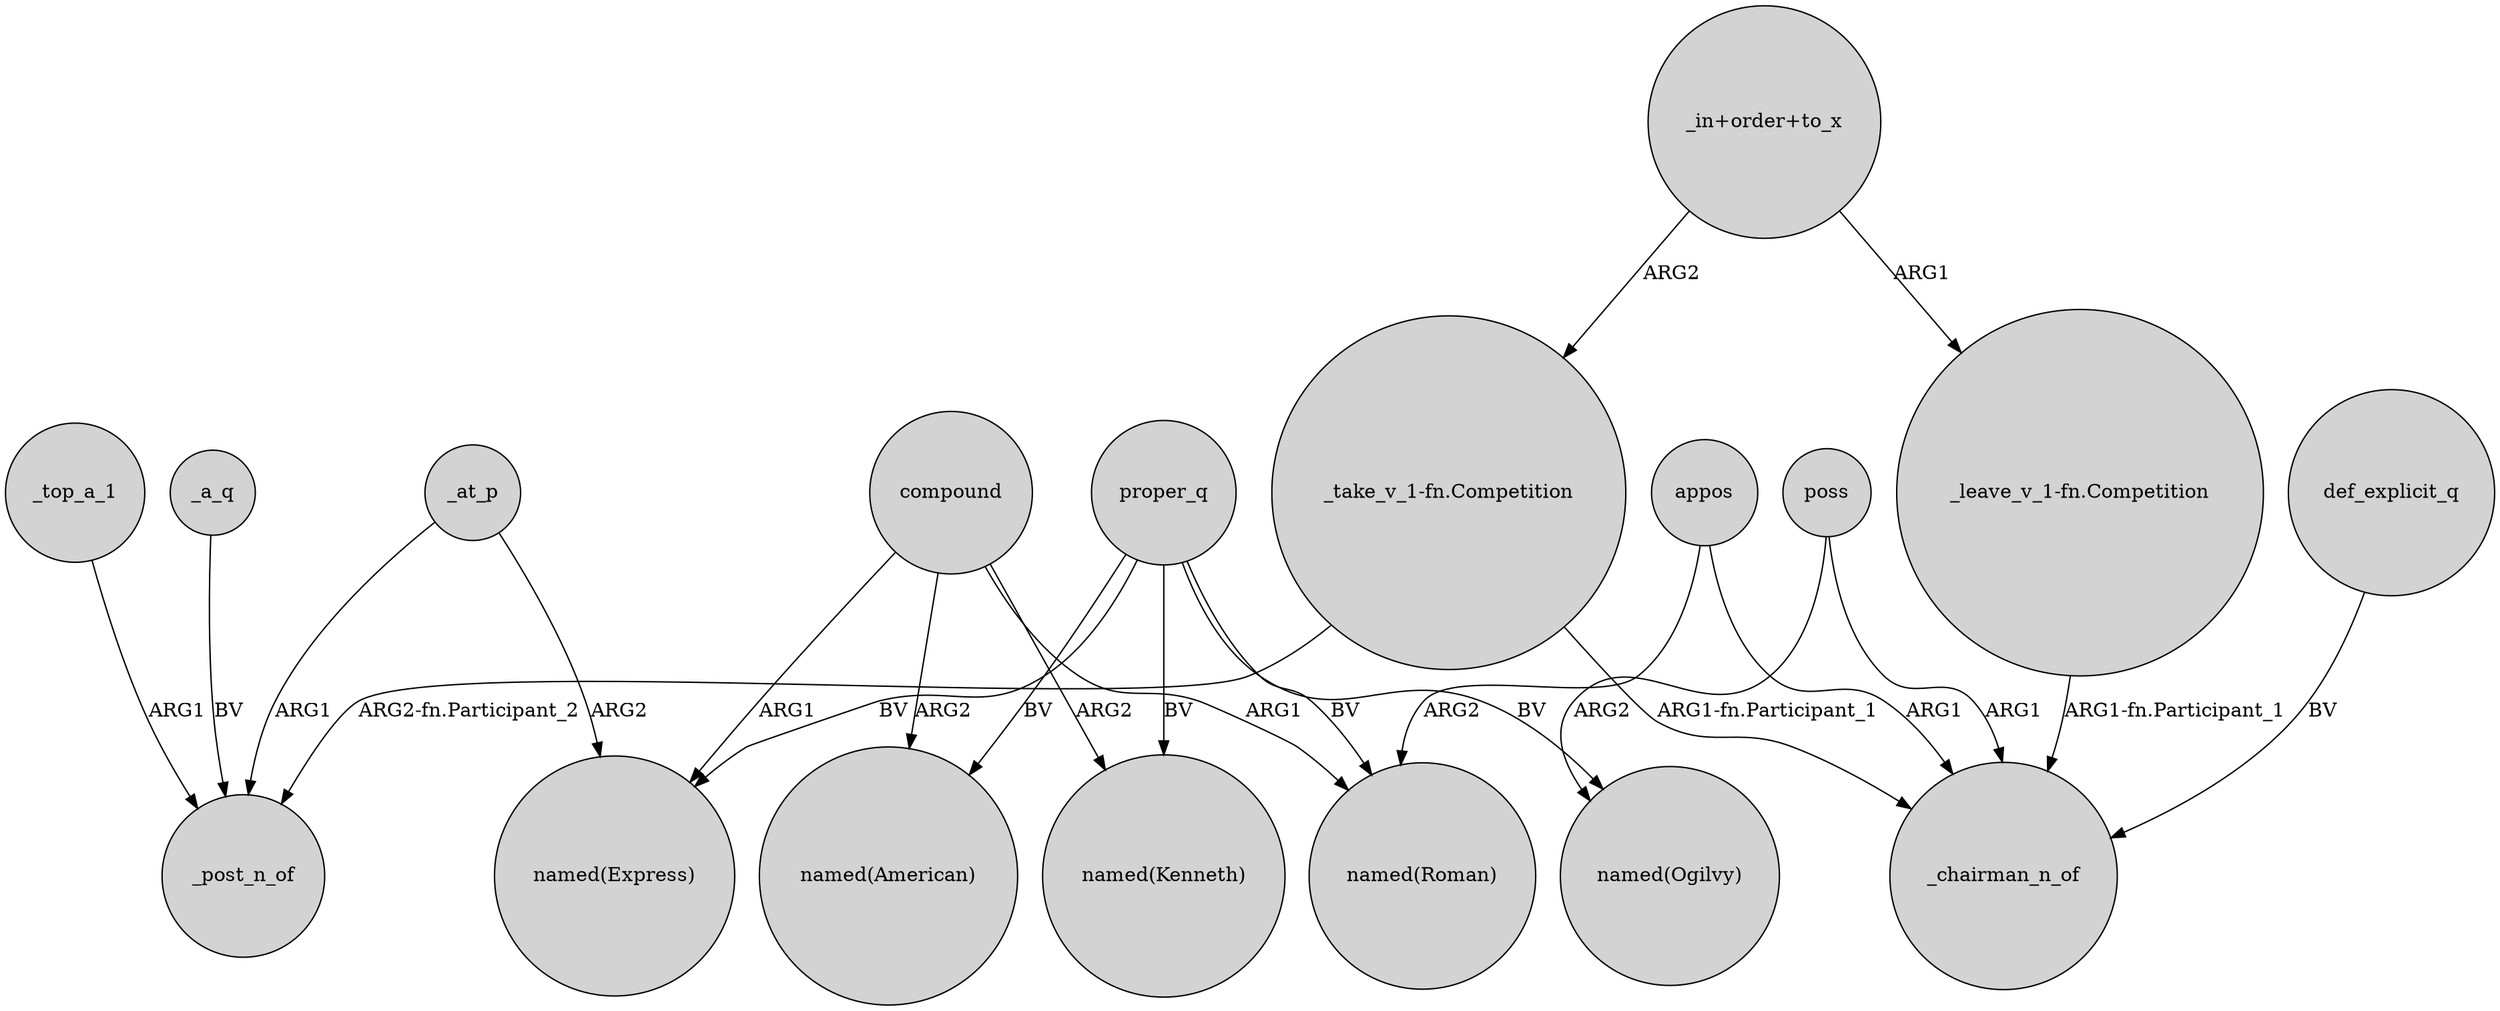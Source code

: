 digraph {
	node [shape=circle style=filled]
	_top_a_1 -> _post_n_of [label=ARG1]
	_at_p -> _post_n_of [label=ARG1]
	proper_q -> "named(Roman)" [label=BV]
	appos -> "named(Roman)" [label=ARG2]
	_a_q -> _post_n_of [label=BV]
	_at_p -> "named(Express)" [label=ARG2]
	proper_q -> "named(Express)" [label=BV]
	compound -> "named(Kenneth)" [label=ARG2]
	"_take_v_1-fn.Competition" -> _chairman_n_of [label="ARG1-fn.Participant_1"]
	proper_q -> "named(Kenneth)" [label=BV]
	def_explicit_q -> _chairman_n_of [label=BV]
	"_in+order+to_x" -> "_leave_v_1-fn.Competition" [label=ARG1]
	proper_q -> "named(Ogilvy)" [label=BV]
	poss -> "named(Ogilvy)" [label=ARG2]
	compound -> "named(Express)" [label=ARG1]
	compound -> "named(Roman)" [label=ARG1]
	appos -> _chairman_n_of [label=ARG1]
	"_leave_v_1-fn.Competition" -> _chairman_n_of [label="ARG1-fn.Participant_1"]
	"_take_v_1-fn.Competition" -> _post_n_of [label="ARG2-fn.Participant_2"]
	compound -> "named(American)" [label=ARG2]
	proper_q -> "named(American)" [label=BV]
	poss -> _chairman_n_of [label=ARG1]
	"_in+order+to_x" -> "_take_v_1-fn.Competition" [label=ARG2]
}
